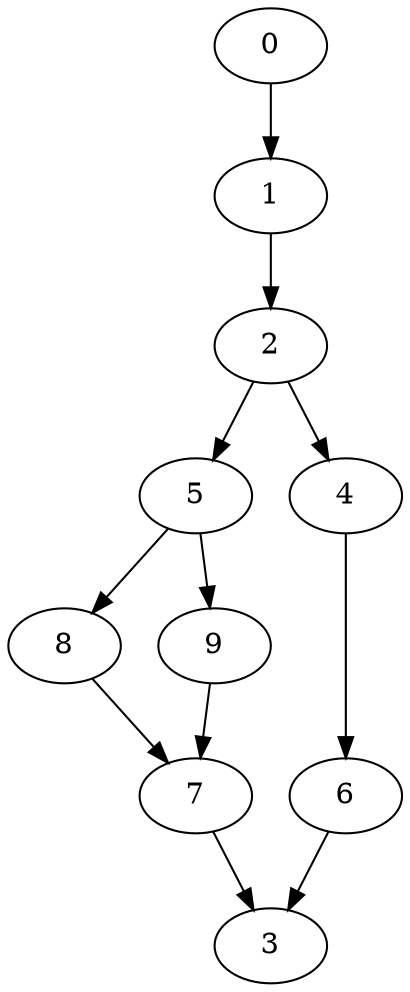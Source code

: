 digraph "SeriesParallel-MaxBf-2_Nodes_10_CCR_1.98_WeightType_Random_GB" {
	graph ["Duplicate states"=0,
		GraphType=S_P,
		"Max states in OPEN"=0,
		Modes="120000ms; topo-ordered tasks, ; Pruning: task equivalence, fixed order ready list, ; F-value: ; Optimisation: best schedule length (\
SL) optimisation on equal, ",
		NumberOfTasks=10,
		"Pruned using list schedule length"=147,
		"States removed from OPEN"=0,
		TargetSystem="Homogeneous-8",
		"Time to schedule (ms)"=131,
		"Total idle time"=33,
		"Total schedule length"=55,
		"Total sequential time"=61,
		"Total states created"=264
	];
	0	["Finish time"=4,
		Processor=0,
		"Start time"=0,
		Weight=4];
	1	["Finish time"=12,
		Processor=0,
		"Start time"=4,
		Weight=8];
	0 -> 1	[Weight=7];
	2	["Finish time"=14,
		Processor=0,
		"Start time"=12,
		Weight=2];
	1 -> 2	[Weight=5];
	5	["Finish time"=24,
		Processor=0,
		"Start time"=14,
		Weight=10];
	2 -> 5	[Weight=11];
	4	["Finish time"=27,
		Processor=0,
		"Start time"=24,
		Weight=3];
	2 -> 4	[Weight=18];
	8	["Finish time"=31,
		Processor=0,
		"Start time"=27,
		Weight=4];
	5 -> 8	[Weight=13];
	9	["Finish time"=39,
		Processor=1,
		"Start time"=29,
		Weight=10];
	5 -> 9	[Weight=5];
	6	["Finish time"=40,
		Processor=0,
		"Start time"=31,
		Weight=9];
	4 -> 6	[Weight=15];
	7	["Finish time"=46,
		Processor=0,
		"Start time"=44,
		Weight=2];
	8 -> 7	[Weight=15];
	3	["Finish time"=55,
		Processor=0,
		"Start time"=46,
		Weight=9];
	6 -> 3	[Weight=18];
	9 -> 7	[Weight=5];
	7 -> 3	[Weight=9];
}
